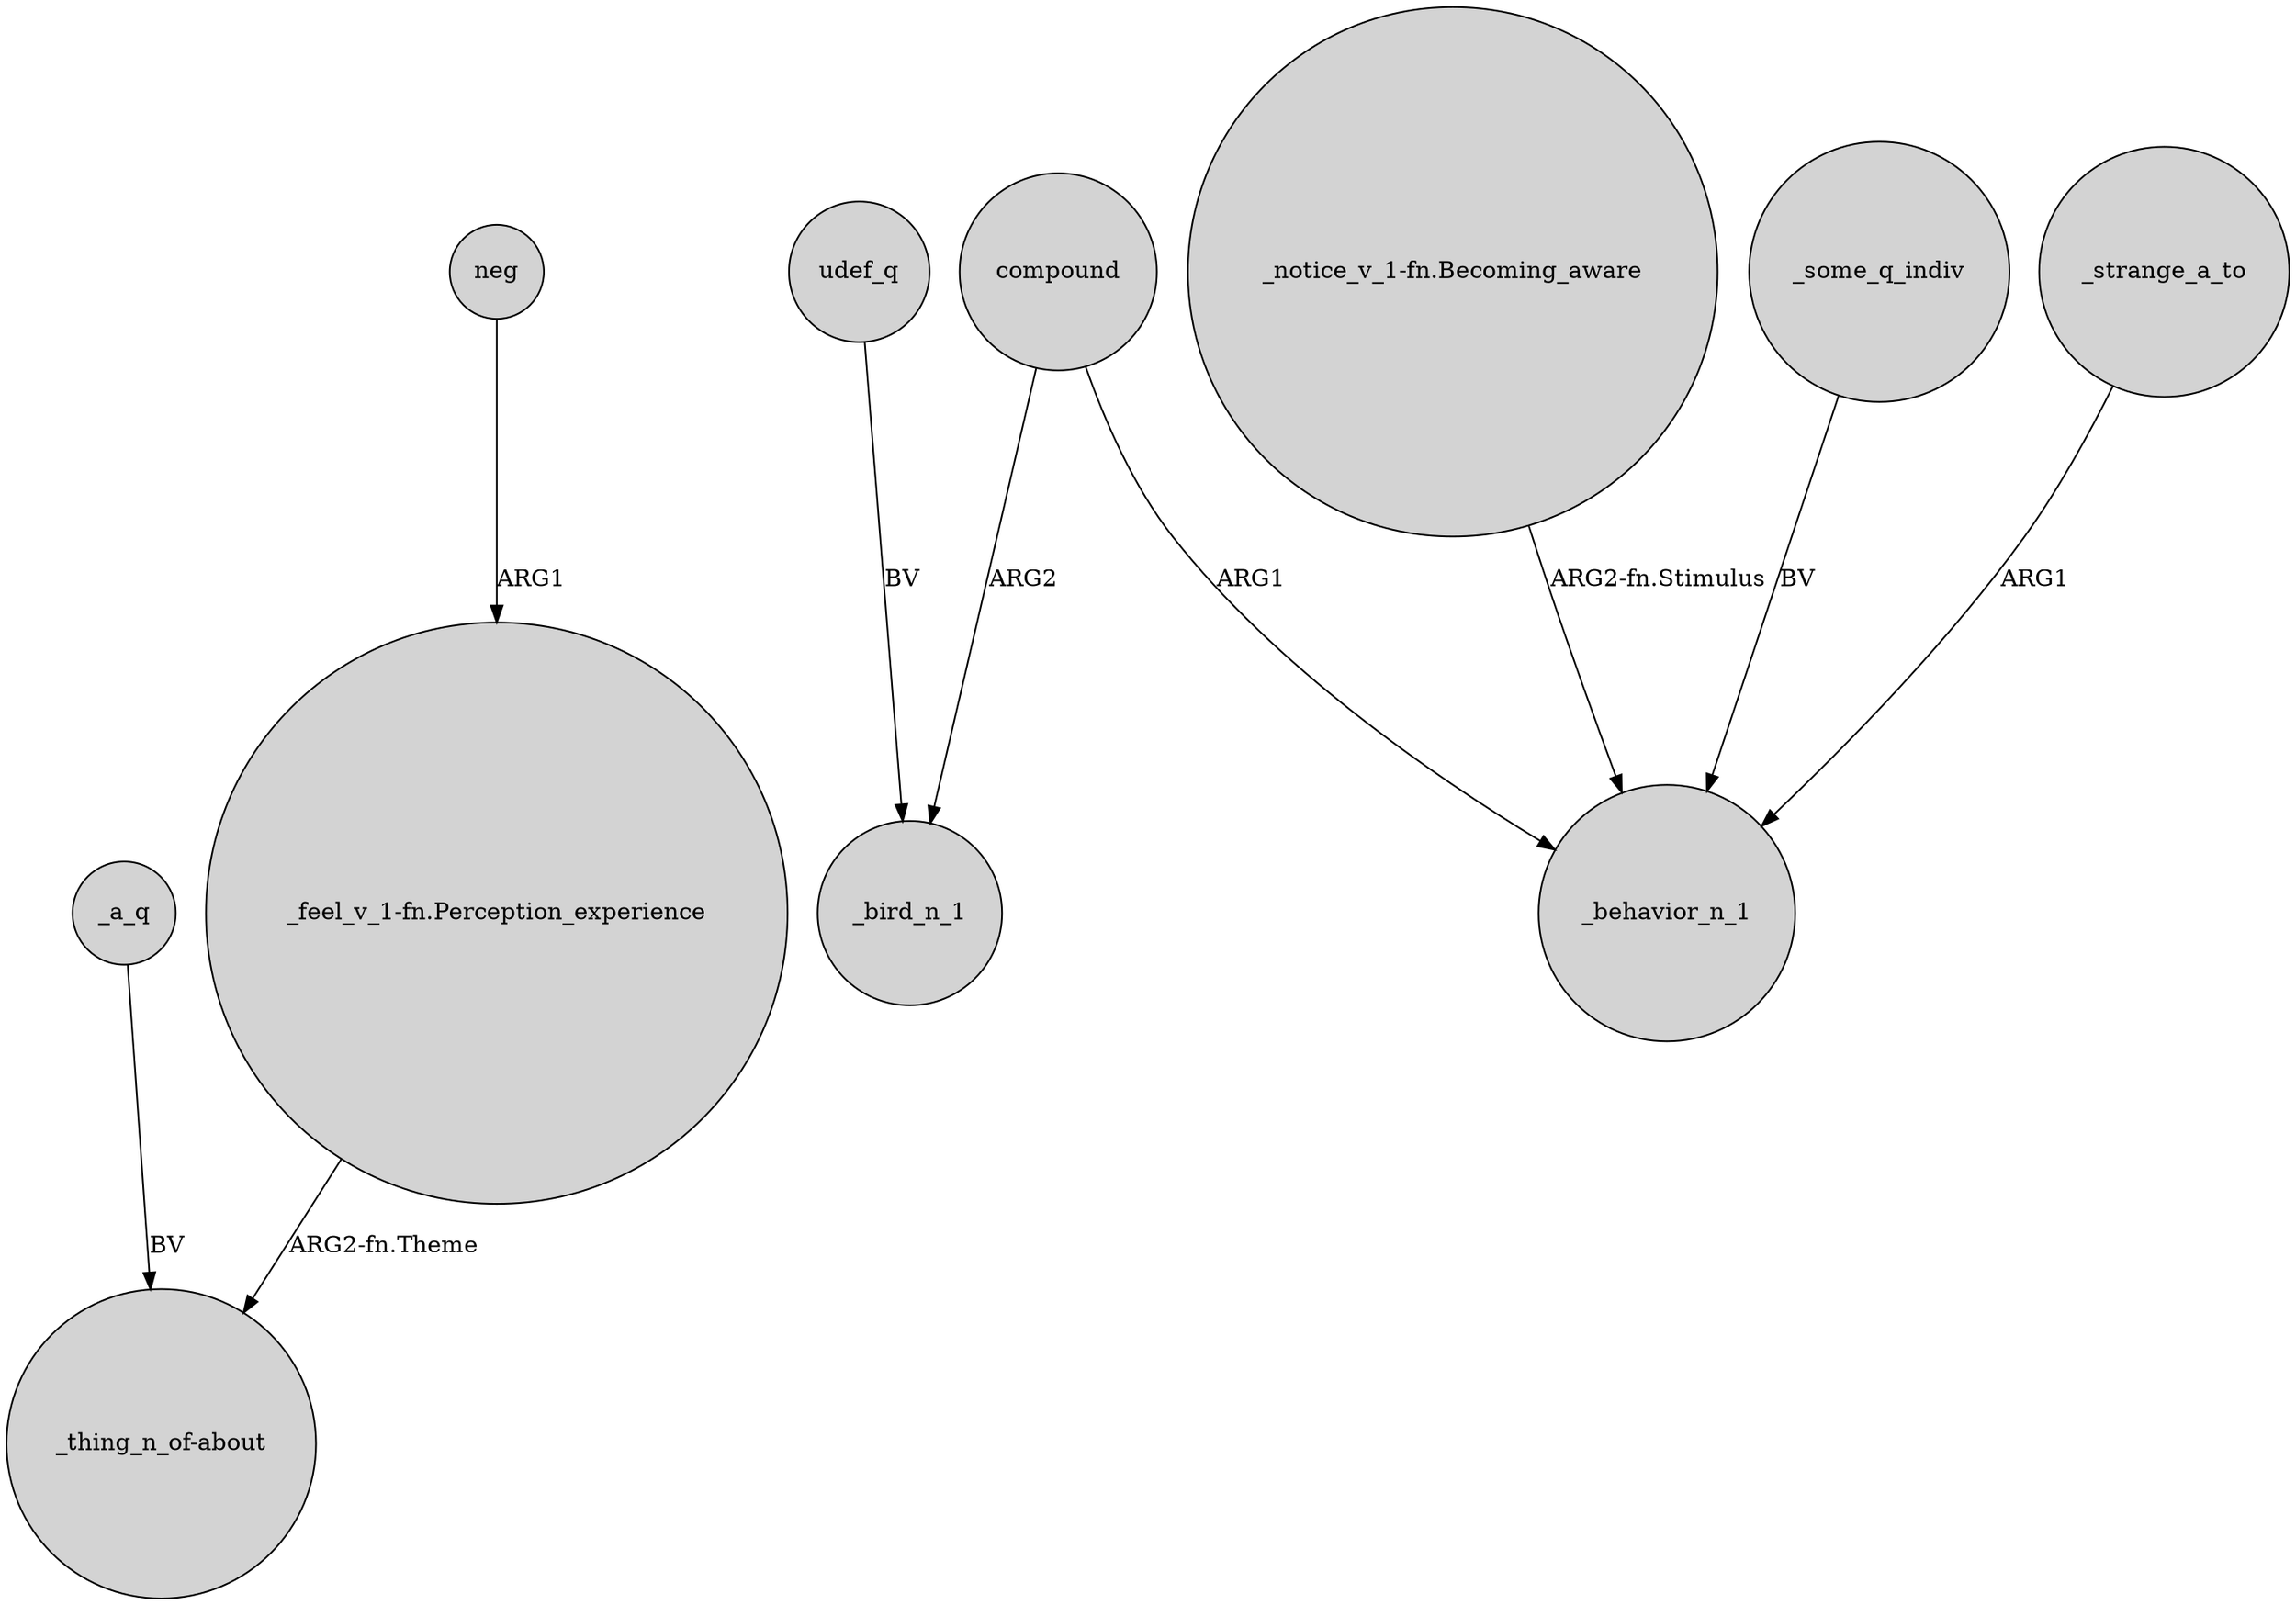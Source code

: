 digraph {
	node [shape=circle style=filled]
	_a_q -> "_thing_n_of-about" [label=BV]
	udef_q -> _bird_n_1 [label=BV]
	neg -> "_feel_v_1-fn.Perception_experience" [label=ARG1]
	"_notice_v_1-fn.Becoming_aware" -> _behavior_n_1 [label="ARG2-fn.Stimulus"]
	_some_q_indiv -> _behavior_n_1 [label=BV]
	"_feel_v_1-fn.Perception_experience" -> "_thing_n_of-about" [label="ARG2-fn.Theme"]
	compound -> _bird_n_1 [label=ARG2]
	_strange_a_to -> _behavior_n_1 [label=ARG1]
	compound -> _behavior_n_1 [label=ARG1]
}
